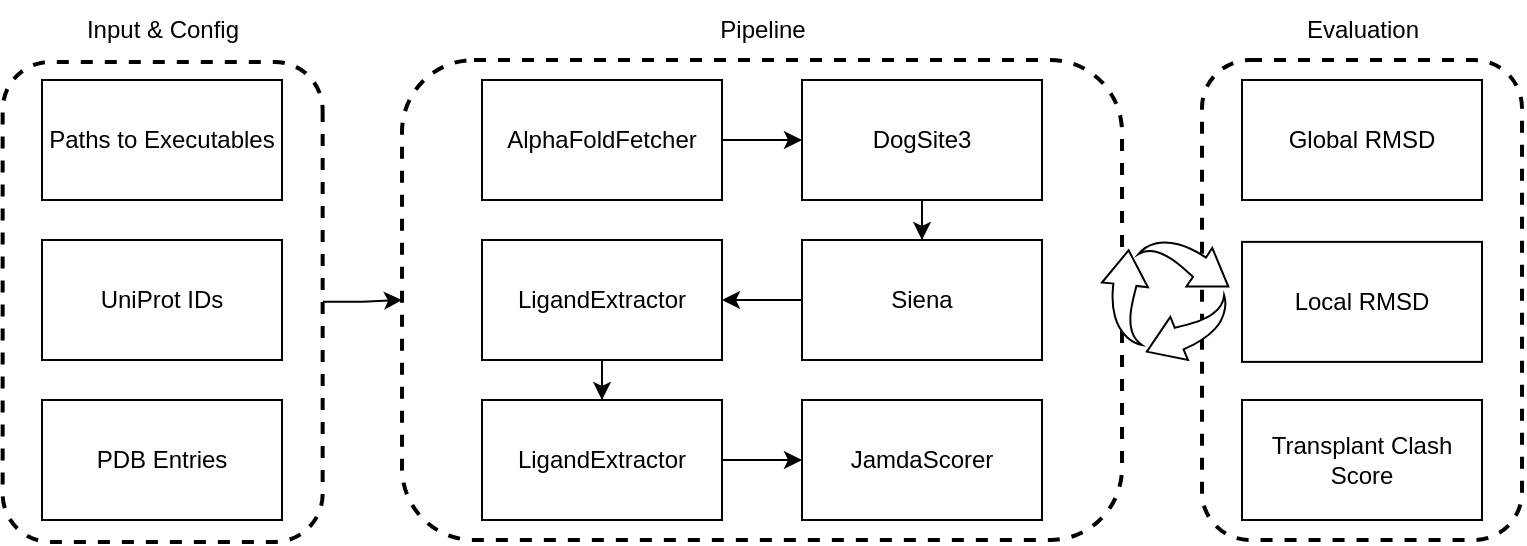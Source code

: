 <mxfile version="28.2.0">
  <diagram name="Page-1" id="az93Pd6GK8uW1dRhM0An">
    <mxGraphModel dx="2202" dy="924" grid="1" gridSize="10" guides="1" tooltips="1" connect="1" arrows="1" fold="1" page="1" pageScale="1" pageWidth="850" pageHeight="1100" math="0" shadow="0">
      <root>
        <mxCell id="0" />
        <mxCell id="1" parent="0" />
        <mxCell id="1X0x5inCpFuiQasvt-RB-12" value="" style="rounded=1;whiteSpace=wrap;html=1;dashed=1;strokeWidth=2;" vertex="1" parent="1">
          <mxGeometry x="240" y="30" width="360" height="240" as="geometry" />
        </mxCell>
        <mxCell id="1X0x5inCpFuiQasvt-RB-17" value="" style="edgeStyle=orthogonalEdgeStyle;rounded=0;orthogonalLoop=1;jettySize=auto;html=1;" edge="1" parent="1" source="1X0x5inCpFuiQasvt-RB-1" target="1X0x5inCpFuiQasvt-RB-12">
          <mxGeometry relative="1" as="geometry">
            <mxPoint x="400.32" y="150" as="targetPoint" />
          </mxGeometry>
        </mxCell>
        <mxCell id="1X0x5inCpFuiQasvt-RB-1" value="" style="rounded=1;whiteSpace=wrap;html=1;rotation=90;dashed=1;strokeWidth=2;" vertex="1" parent="1">
          <mxGeometry x="0.32" y="70.94" width="240" height="160" as="geometry" />
        </mxCell>
        <mxCell id="1X0x5inCpFuiQasvt-RB-2" value="Input &amp;amp; Config" style="text;html=1;align=center;verticalAlign=middle;resizable=0;points=[];autosize=1;strokeColor=none;fillColor=none;" vertex="1" parent="1">
          <mxGeometry x="70" width="100" height="30" as="geometry" />
        </mxCell>
        <mxCell id="1X0x5inCpFuiQasvt-RB-4" value="Paths to Executables" style="rounded=0;whiteSpace=wrap;html=1;" vertex="1" parent="1">
          <mxGeometry x="60" y="40" width="120" height="60" as="geometry" />
        </mxCell>
        <mxCell id="1X0x5inCpFuiQasvt-RB-5" value="PDB Entries" style="rounded=0;whiteSpace=wrap;html=1;" vertex="1" parent="1">
          <mxGeometry x="60" y="200" width="120" height="60" as="geometry" />
        </mxCell>
        <mxCell id="1X0x5inCpFuiQasvt-RB-10" value="" style="edgeStyle=orthogonalEdgeStyle;rounded=0;orthogonalLoop=1;jettySize=auto;html=1;" edge="1" parent="1" source="1X0x5inCpFuiQasvt-RB-6" target="1X0x5inCpFuiQasvt-RB-9">
          <mxGeometry relative="1" as="geometry" />
        </mxCell>
        <mxCell id="1X0x5inCpFuiQasvt-RB-6" value="AlphaFoldFetcher" style="rounded=0;whiteSpace=wrap;html=1;" vertex="1" parent="1">
          <mxGeometry x="280" y="40" width="120" height="60" as="geometry" />
        </mxCell>
        <mxCell id="1X0x5inCpFuiQasvt-RB-3" value="UniProt IDs" style="rounded=0;whiteSpace=wrap;html=1;" vertex="1" parent="1">
          <mxGeometry x="60" y="120" width="120" height="60" as="geometry" />
        </mxCell>
        <mxCell id="1X0x5inCpFuiQasvt-RB-19" value="" style="edgeStyle=orthogonalEdgeStyle;rounded=0;orthogonalLoop=1;jettySize=auto;html=1;" edge="1" parent="1" source="1X0x5inCpFuiQasvt-RB-9" target="1X0x5inCpFuiQasvt-RB-18">
          <mxGeometry relative="1" as="geometry" />
        </mxCell>
        <mxCell id="1X0x5inCpFuiQasvt-RB-9" value="DogSite3" style="rounded=0;whiteSpace=wrap;html=1;" vertex="1" parent="1">
          <mxGeometry x="440" y="40" width="120" height="60" as="geometry" />
        </mxCell>
        <mxCell id="1X0x5inCpFuiQasvt-RB-15" value="Pipeline" style="text;html=1;align=center;verticalAlign=middle;resizable=0;points=[];autosize=1;strokeColor=none;fillColor=none;" vertex="1" parent="1">
          <mxGeometry x="385" width="70" height="30" as="geometry" />
        </mxCell>
        <mxCell id="1X0x5inCpFuiQasvt-RB-21" value="" style="edgeStyle=orthogonalEdgeStyle;rounded=0;orthogonalLoop=1;jettySize=auto;html=1;" edge="1" parent="1" source="1X0x5inCpFuiQasvt-RB-18" target="1X0x5inCpFuiQasvt-RB-20">
          <mxGeometry relative="1" as="geometry" />
        </mxCell>
        <mxCell id="1X0x5inCpFuiQasvt-RB-18" value="Siena" style="rounded=0;whiteSpace=wrap;html=1;" vertex="1" parent="1">
          <mxGeometry x="440" y="120" width="120" height="60" as="geometry" />
        </mxCell>
        <mxCell id="1X0x5inCpFuiQasvt-RB-23" value="" style="edgeStyle=orthogonalEdgeStyle;rounded=0;orthogonalLoop=1;jettySize=auto;html=1;" edge="1" parent="1" source="1X0x5inCpFuiQasvt-RB-20" target="1X0x5inCpFuiQasvt-RB-22">
          <mxGeometry relative="1" as="geometry" />
        </mxCell>
        <mxCell id="1X0x5inCpFuiQasvt-RB-20" value="LigandExtractor" style="rounded=0;whiteSpace=wrap;html=1;" vertex="1" parent="1">
          <mxGeometry x="280" y="120" width="120" height="60" as="geometry" />
        </mxCell>
        <mxCell id="1X0x5inCpFuiQasvt-RB-25" value="" style="edgeStyle=orthogonalEdgeStyle;rounded=0;orthogonalLoop=1;jettySize=auto;html=1;" edge="1" parent="1" source="1X0x5inCpFuiQasvt-RB-22" target="1X0x5inCpFuiQasvt-RB-24">
          <mxGeometry relative="1" as="geometry" />
        </mxCell>
        <mxCell id="1X0x5inCpFuiQasvt-RB-22" value="LigandExtractor" style="rounded=0;whiteSpace=wrap;html=1;" vertex="1" parent="1">
          <mxGeometry x="280" y="200" width="120" height="60" as="geometry" />
        </mxCell>
        <mxCell id="1X0x5inCpFuiQasvt-RB-24" value="JamdaScorer" style="rounded=0;whiteSpace=wrap;html=1;" vertex="1" parent="1">
          <mxGeometry x="440" y="200" width="120" height="60" as="geometry" />
        </mxCell>
        <mxCell id="1X0x5inCpFuiQasvt-RB-27" value="" style="rounded=1;whiteSpace=wrap;html=1;dashed=1;strokeWidth=2;" vertex="1" parent="1">
          <mxGeometry x="640" y="30" width="160" height="240" as="geometry" />
        </mxCell>
        <mxCell id="1X0x5inCpFuiQasvt-RB-26" value="" style="sketch=0;html=1;aspect=fixed;shadow=0;verticalAlign=top;labelPosition=center;verticalLabelPosition=bottom;shape=mxgraph.gcp2.arrow_cycle;fillStyle=auto;" vertex="1" parent="1">
          <mxGeometry x="590" y="120" width="63.16" height="60" as="geometry" />
        </mxCell>
        <mxCell id="1X0x5inCpFuiQasvt-RB-28" value="Evaluation" style="text;html=1;align=center;verticalAlign=middle;resizable=0;points=[];autosize=1;strokeColor=none;fillColor=none;" vertex="1" parent="1">
          <mxGeometry x="680" width="80" height="30" as="geometry" />
        </mxCell>
        <mxCell id="1X0x5inCpFuiQasvt-RB-29" value="Global RMSD&lt;span style=&quot;color: rgba(0, 0, 0, 0); font-family: monospace; font-size: 0px; text-align: start; text-wrap-mode: nowrap;&quot;&gt;%3CmxGraphModel%3E%3Croot%3E%3CmxCell%20id%3D%220%22%2F%3E%3CmxCell%20id%3D%221%22%20parent%3D%220%22%2F%3E%3CmxCell%20id%3D%222%22%20value%3D%22DogSite3%22%20style%3D%22rounded%3D0%3BwhiteSpace%3Dwrap%3Bhtml%3D1%3B%22%20vertex%3D%221%22%20parent%3D%221%22%3E%3CmxGeometry%20x%3D%22440%22%20y%3D%2240%22%20width%3D%22120%22%20height%3D%2260%22%20as%3D%22geometry%22%2F%3E%3C%2FmxCell%3E%3C%2Froot%3E%3C%2FmxGraphModel%3E&lt;/span&gt;" style="rounded=0;whiteSpace=wrap;html=1;" vertex="1" parent="1">
          <mxGeometry x="660" y="40" width="120" height="60" as="geometry" />
        </mxCell>
        <mxCell id="1X0x5inCpFuiQasvt-RB-30" value="Local RMSD&lt;span style=&quot;color: rgba(0, 0, 0, 0); font-family: monospace; font-size: 0px; text-align: start; text-wrap-mode: nowrap;&quot;&gt;%3CmxGraphModel%3E%3Croot%3E%3CmxCell%20id%3D%220%22%2F%3E%3CmxCell%20id%3D%221%22%20parent%3D%220%22%2F%3E%3CmxCell%20id%3D%222%22%20value%3D%22DogSite3%22%20style%3D%22rounded%3D0%3BwhiteSpace%3Dwrap%3Bhtml%3D1%3B%22%20vertex%3D%221%22%20parent%3D%221%22%3E%3CmxGeometry%20x%3D%22440%22%20y%3D%2240%22%20width%3D%22120%22%20height%3D%2260%22%20as%3D%22geometry%22%2F%3E%3C%2FmxCell%3E%3C%2Froot%3E%3C%2FmxGraphModel%3E&lt;/span&gt;" style="rounded=0;whiteSpace=wrap;html=1;" vertex="1" parent="1">
          <mxGeometry x="660" y="120.94" width="120" height="60" as="geometry" />
        </mxCell>
        <mxCell id="1X0x5inCpFuiQasvt-RB-31" value="Transplant Clash Score" style="rounded=0;whiteSpace=wrap;html=1;" vertex="1" parent="1">
          <mxGeometry x="660" y="200" width="120" height="60" as="geometry" />
        </mxCell>
      </root>
    </mxGraphModel>
  </diagram>
</mxfile>

